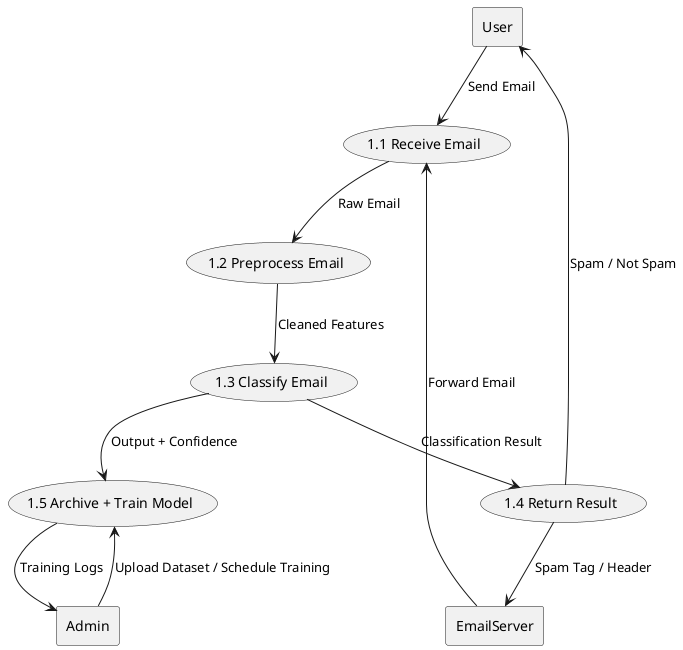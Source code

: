 @startuml DFD_Level0
' left to right direction

rectangle User
rectangle Admin
rectangle EmailServer

usecase "1.1 Receive Email" as P1
usecase "1.2 Preprocess Email" as P2
usecase "1.3 Classify Email" as P3
usecase "1.4 Return Result" as P4
usecase "1.5 Archive + Train Model" as P5

User --> P1 : Send Email
EmailServer --> P1 : Forward Email
P1 --> P2 : Raw Email
P2 --> P3 : Cleaned Features
P3 --> P4 : Classification Result
P4 --> User : Spam / Not Spam
P4 --> EmailServer : Spam Tag / Header

Admin --> P5 : Upload Dataset / Schedule Training
P3 --> P5 : Output + Confidence
P5 --> Admin : Training Logs

@enduml